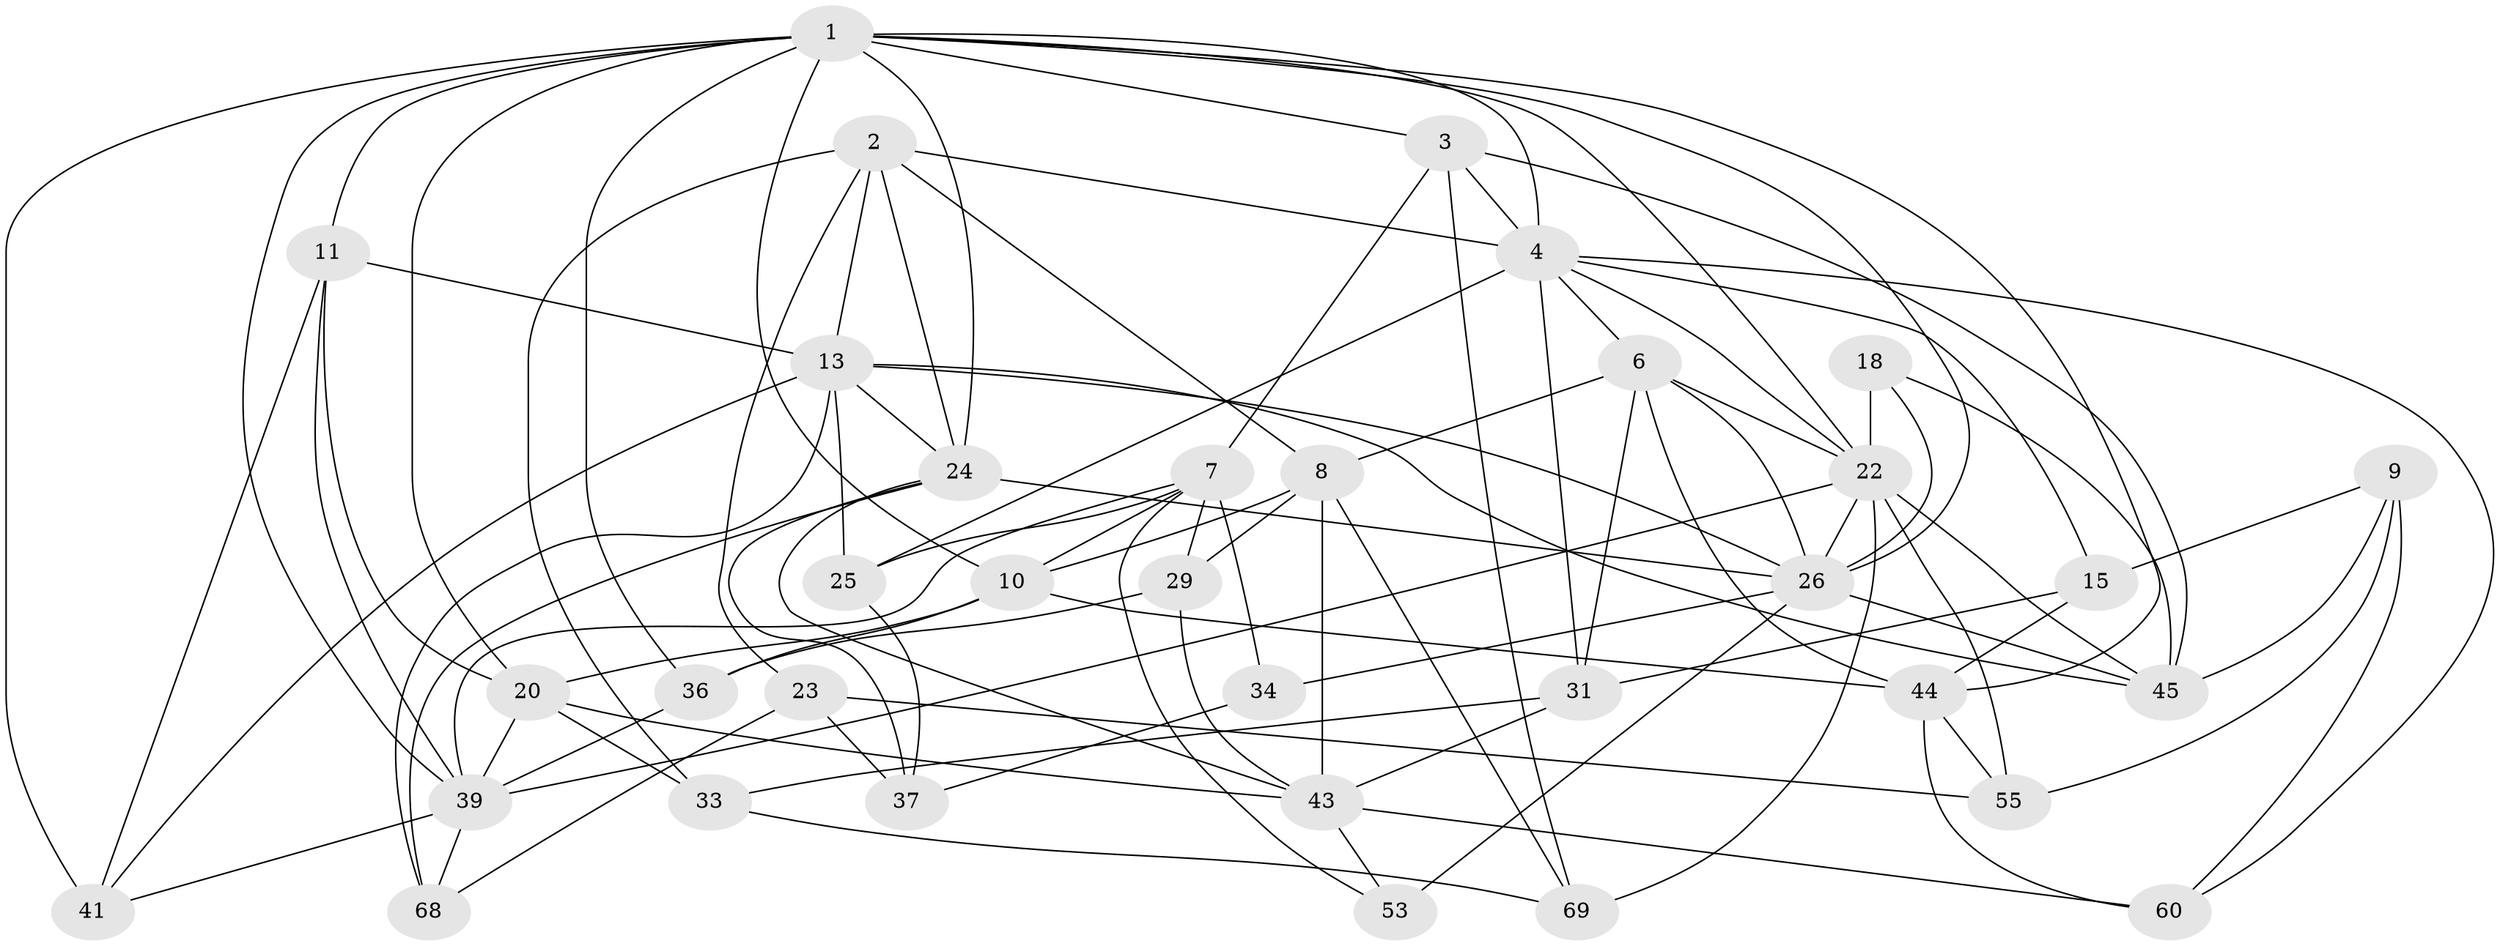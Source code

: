 // original degree distribution, {4: 1.0}
// Generated by graph-tools (version 1.1) at 2025/20/03/04/25 18:20:58]
// undirected, 35 vertices, 97 edges
graph export_dot {
graph [start="1"]
  node [color=gray90,style=filled];
  1 [super="+14+40+5"];
  2 [super="+65+47"];
  3 [super="+48"];
  4 [super="+16"];
  6 [super="+35"];
  7 [super="+12+19"];
  8 [super="+52"];
  9;
  10 [super="+59"];
  11 [super="+32"];
  13 [super="+63+17"];
  15;
  18;
  20 [super="+21"];
  22 [super="+38+27"];
  23;
  24 [super="+42"];
  25;
  26 [super="+67+30"];
  29;
  31 [super="+49"];
  33;
  34;
  36;
  37;
  39 [super="+57+62"];
  41;
  43 [super="+50+70"];
  44 [super="+61"];
  45 [super="+54"];
  53;
  55;
  60;
  68;
  69;
  1 -- 3;
  1 -- 39;
  1 -- 26;
  1 -- 11 [weight=2];
  1 -- 4;
  1 -- 41;
  1 -- 10;
  1 -- 36;
  1 -- 20;
  1 -- 22;
  1 -- 44;
  1 -- 24 [weight=2];
  2 -- 33;
  2 -- 8;
  2 -- 4;
  2 -- 13;
  2 -- 23;
  2 -- 24;
  3 -- 69;
  3 -- 45;
  3 -- 4 [weight=2];
  3 -- 7;
  4 -- 15;
  4 -- 25;
  4 -- 60;
  4 -- 31;
  4 -- 6;
  4 -- 22;
  6 -- 8;
  6 -- 22;
  6 -- 31;
  6 -- 26;
  6 -- 44;
  7 -- 10;
  7 -- 29;
  7 -- 34 [weight=2];
  7 -- 53;
  7 -- 39;
  7 -- 25;
  8 -- 29;
  8 -- 69;
  8 -- 43;
  8 -- 10;
  9 -- 45;
  9 -- 60;
  9 -- 15;
  9 -- 55;
  10 -- 44;
  10 -- 36;
  10 -- 20;
  11 -- 39;
  11 -- 20;
  11 -- 41;
  11 -- 13;
  13 -- 24;
  13 -- 41;
  13 -- 45;
  13 -- 25;
  13 -- 68;
  13 -- 26;
  15 -- 31;
  15 -- 44;
  18 -- 45;
  18 -- 22 [weight=2];
  18 -- 26;
  20 -- 43;
  20 -- 33;
  20 -- 39;
  22 -- 26;
  22 -- 69;
  22 -- 55;
  22 -- 39;
  22 -- 45;
  23 -- 37;
  23 -- 55;
  23 -- 68;
  24 -- 37;
  24 -- 43;
  24 -- 68;
  24 -- 26;
  25 -- 37;
  26 -- 53 [weight=2];
  26 -- 34;
  26 -- 45;
  29 -- 36;
  29 -- 43;
  31 -- 43 [weight=2];
  31 -- 33;
  33 -- 69;
  34 -- 37;
  36 -- 39;
  39 -- 41;
  39 -- 68;
  43 -- 60;
  43 -- 53;
  44 -- 60;
  44 -- 55;
}
